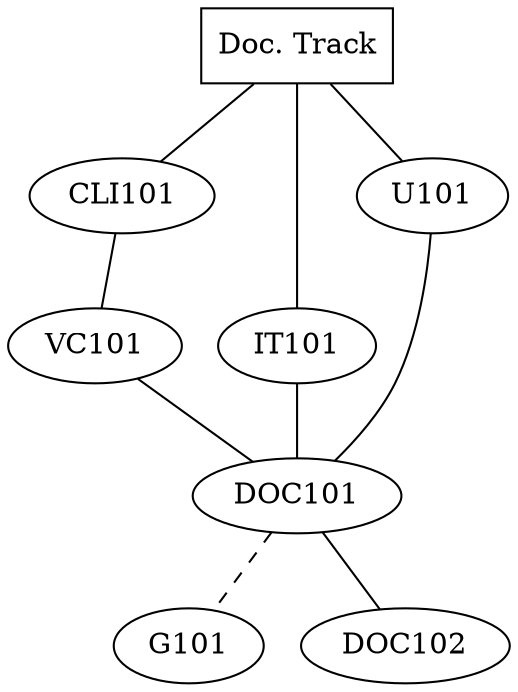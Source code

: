 graph g {
	# nodes.doth
	
	g [label="Doc. Track", shape="rectangle"];
	g -- CLI101;
	g -- IT101;
	g -- U101;
	CLI101 -- VC101;
	IT101 -- DOC101;
	U101 -- DOC101;
	DOC101 -- G101 [style="dashed"];
	VC101 -- DOC101;
	DOC101 -- DOC102;
}